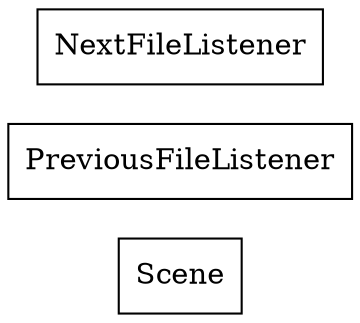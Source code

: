 strict digraph class_diagram {
  rankdir=LR;
  Scene[
    label="Scene",
    URL="Scene.html",
    tooltip="org.as2lib.sample.filebrowser.control.Scene",
    shape="record"
  ];
  PreviousFileListener[
    label="PreviousFileListener",
    URL="PreviousFileListener.html",
    tooltip="org.as2lib.sample.filebrowser.control.PreviousFileListener",
    shape="record"
  ];
  NextFileListener[
    label="NextFileListener",
    URL="NextFileListener.html",
    tooltip="org.as2lib.sample.filebrowser.control.NextFileListener",
    shape="record"
  ];
}
